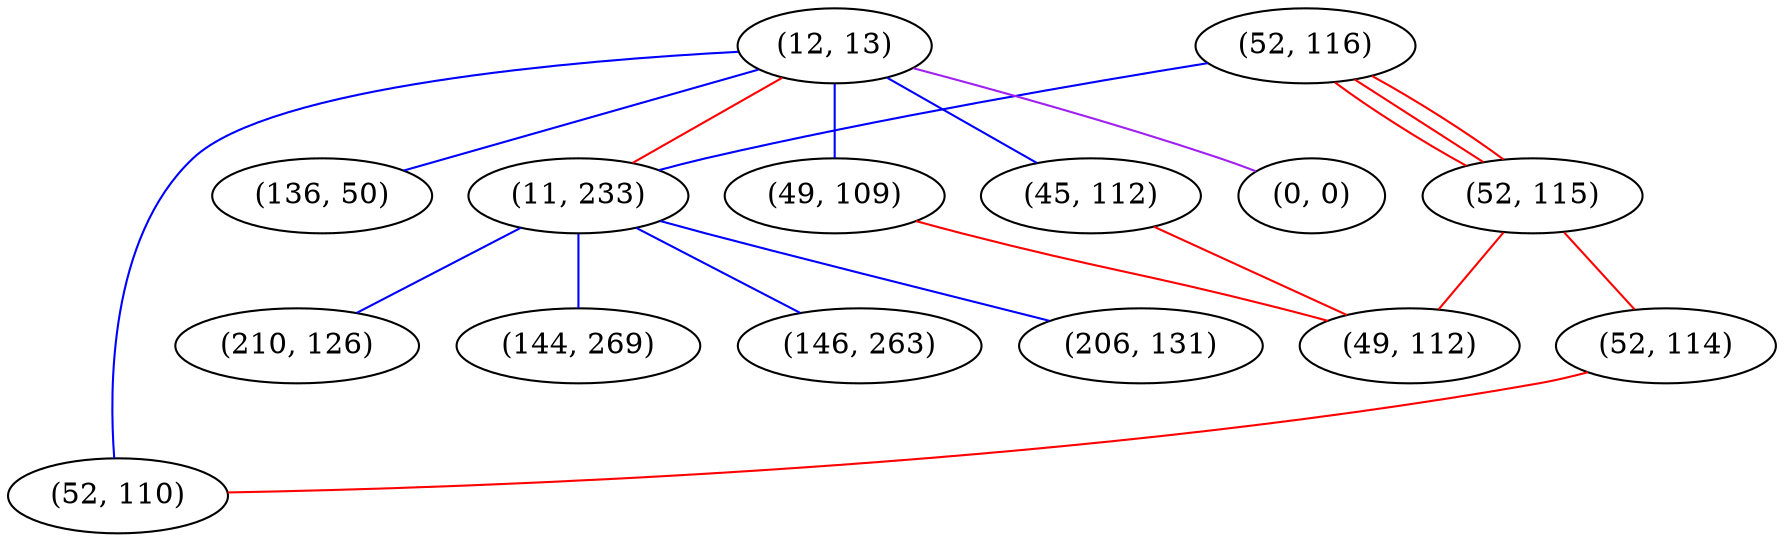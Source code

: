graph "" {
"(52, 116)";
"(12, 13)";
"(11, 233)";
"(45, 112)";
"(146, 263)";
"(0, 0)";
"(136, 50)";
"(52, 115)";
"(52, 114)";
"(206, 131)";
"(49, 109)";
"(49, 112)";
"(210, 126)";
"(144, 269)";
"(52, 110)";
"(52, 116)" -- "(11, 233)"  [color=blue, key=0, weight=3];
"(52, 116)" -- "(52, 115)"  [color=red, key=0, weight=1];
"(52, 116)" -- "(52, 115)"  [color=red, key=1, weight=1];
"(52, 116)" -- "(52, 115)"  [color=red, key=2, weight=1];
"(12, 13)" -- "(0, 0)"  [color=purple, key=0, weight=4];
"(12, 13)" -- "(11, 233)"  [color=red, key=0, weight=1];
"(12, 13)" -- "(45, 112)"  [color=blue, key=0, weight=3];
"(12, 13)" -- "(136, 50)"  [color=blue, key=0, weight=3];
"(12, 13)" -- "(49, 109)"  [color=blue, key=0, weight=3];
"(12, 13)" -- "(52, 110)"  [color=blue, key=0, weight=3];
"(11, 233)" -- "(146, 263)"  [color=blue, key=0, weight=3];
"(11, 233)" -- "(206, 131)"  [color=blue, key=0, weight=3];
"(11, 233)" -- "(210, 126)"  [color=blue, key=0, weight=3];
"(11, 233)" -- "(144, 269)"  [color=blue, key=0, weight=3];
"(45, 112)" -- "(49, 112)"  [color=red, key=0, weight=1];
"(52, 115)" -- "(52, 114)"  [color=red, key=0, weight=1];
"(52, 115)" -- "(49, 112)"  [color=red, key=0, weight=1];
"(52, 114)" -- "(52, 110)"  [color=red, key=0, weight=1];
"(49, 109)" -- "(49, 112)"  [color=red, key=0, weight=1];
}
